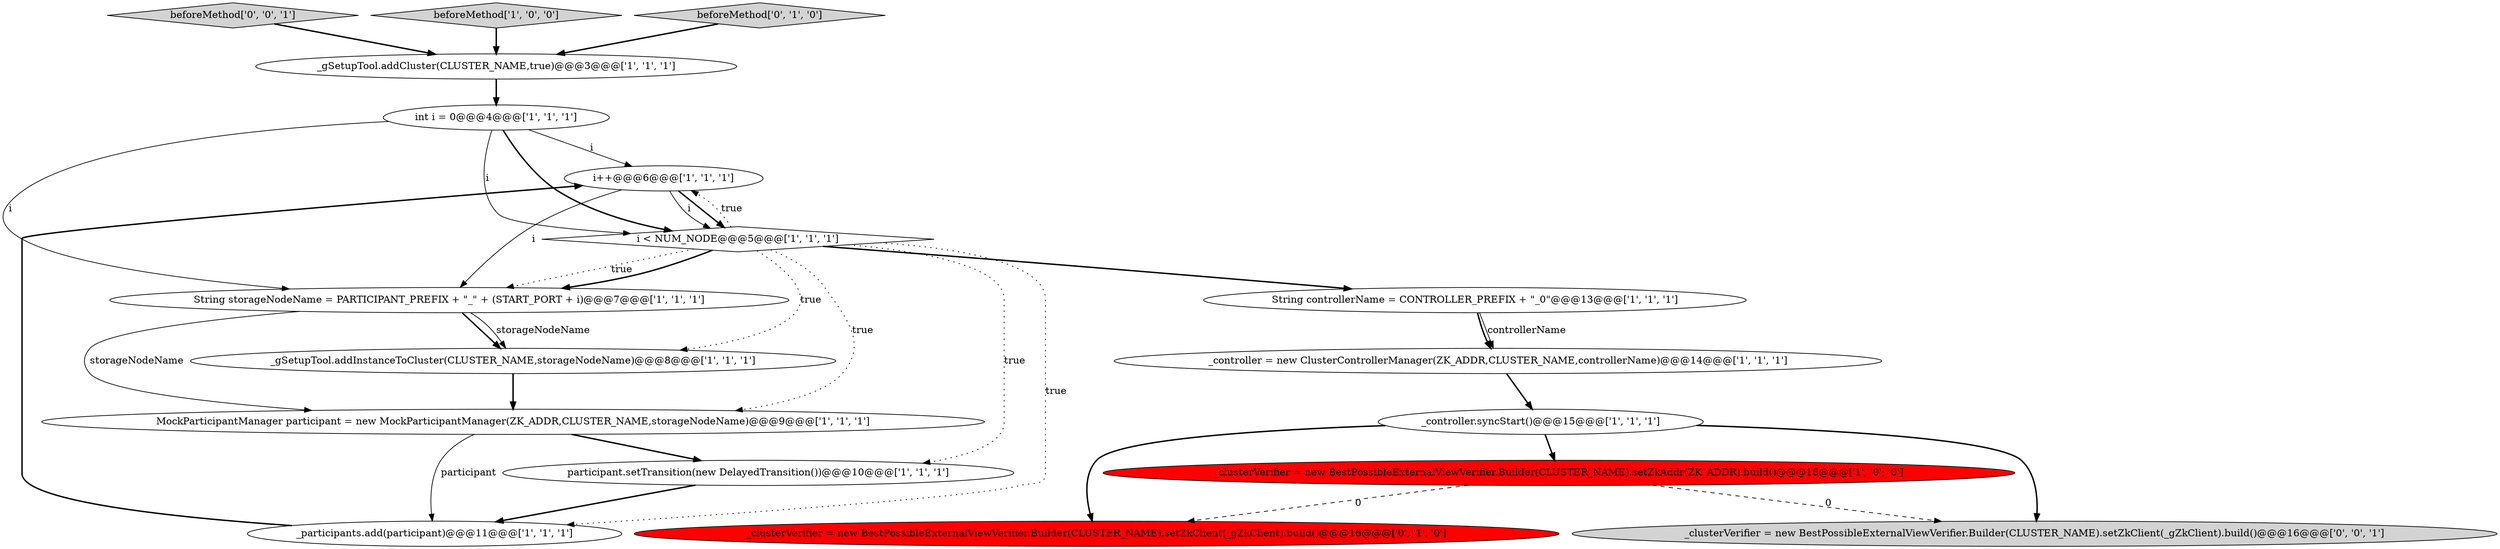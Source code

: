 digraph {
9 [style = filled, label = "i++@@@6@@@['1', '1', '1']", fillcolor = white, shape = ellipse image = "AAA0AAABBB1BBB"];
5 [style = filled, label = "i < NUM_NODE@@@5@@@['1', '1', '1']", fillcolor = white, shape = diamond image = "AAA0AAABBB1BBB"];
17 [style = filled, label = "_clusterVerifier = new BestPossibleExternalViewVerifier.Builder(CLUSTER_NAME).setZkClient(_gZkClient).build()@@@16@@@['0', '0', '1']", fillcolor = lightgray, shape = ellipse image = "AAA0AAABBB3BBB"];
16 [style = filled, label = "beforeMethod['0', '0', '1']", fillcolor = lightgray, shape = diamond image = "AAA0AAABBB3BBB"];
10 [style = filled, label = "_participants.add(participant)@@@11@@@['1', '1', '1']", fillcolor = white, shape = ellipse image = "AAA0AAABBB1BBB"];
11 [style = filled, label = "beforeMethod['1', '0', '0']", fillcolor = lightgray, shape = diamond image = "AAA0AAABBB1BBB"];
2 [style = filled, label = "_clusterVerifier = new BestPossibleExternalViewVerifier.Builder(CLUSTER_NAME).setZkAddr(ZK_ADDR).build()@@@16@@@['1', '0', '0']", fillcolor = red, shape = ellipse image = "AAA1AAABBB1BBB"];
1 [style = filled, label = "_gSetupTool.addInstanceToCluster(CLUSTER_NAME,storageNodeName)@@@8@@@['1', '1', '1']", fillcolor = white, shape = ellipse image = "AAA0AAABBB1BBB"];
8 [style = filled, label = "_controller = new ClusterControllerManager(ZK_ADDR,CLUSTER_NAME,controllerName)@@@14@@@['1', '1', '1']", fillcolor = white, shape = ellipse image = "AAA0AAABBB1BBB"];
12 [style = filled, label = "_controller.syncStart()@@@15@@@['1', '1', '1']", fillcolor = white, shape = ellipse image = "AAA0AAABBB1BBB"];
14 [style = filled, label = "_clusterVerifier = new BestPossibleExternalViewVerifier.Builder(CLUSTER_NAME).setZkClient(_gZkClient).build()@@@16@@@['0', '1', '0']", fillcolor = red, shape = ellipse image = "AAA1AAABBB2BBB"];
6 [style = filled, label = "String controllerName = CONTROLLER_PREFIX + \"_0\"@@@13@@@['1', '1', '1']", fillcolor = white, shape = ellipse image = "AAA0AAABBB1BBB"];
0 [style = filled, label = "_gSetupTool.addCluster(CLUSTER_NAME,true)@@@3@@@['1', '1', '1']", fillcolor = white, shape = ellipse image = "AAA0AAABBB1BBB"];
7 [style = filled, label = "String storageNodeName = PARTICIPANT_PREFIX + \"_\" + (START_PORT + i)@@@7@@@['1', '1', '1']", fillcolor = white, shape = ellipse image = "AAA0AAABBB1BBB"];
4 [style = filled, label = "participant.setTransition(new DelayedTransition())@@@10@@@['1', '1', '1']", fillcolor = white, shape = ellipse image = "AAA0AAABBB1BBB"];
15 [style = filled, label = "beforeMethod['0', '1', '0']", fillcolor = lightgray, shape = diamond image = "AAA0AAABBB2BBB"];
3 [style = filled, label = "int i = 0@@@4@@@['1', '1', '1']", fillcolor = white, shape = ellipse image = "AAA0AAABBB1BBB"];
13 [style = filled, label = "MockParticipantManager participant = new MockParticipantManager(ZK_ADDR,CLUSTER_NAME,storageNodeName)@@@9@@@['1', '1', '1']", fillcolor = white, shape = ellipse image = "AAA0AAABBB1BBB"];
0->3 [style = bold, label=""];
4->10 [style = bold, label=""];
16->0 [style = bold, label=""];
7->1 [style = bold, label=""];
3->5 [style = solid, label="i"];
9->5 [style = solid, label="i"];
5->10 [style = dotted, label="true"];
5->1 [style = dotted, label="true"];
3->7 [style = solid, label="i"];
12->17 [style = bold, label=""];
2->17 [style = dashed, label="0"];
1->13 [style = bold, label=""];
5->4 [style = dotted, label="true"];
5->13 [style = dotted, label="true"];
12->2 [style = bold, label=""];
3->5 [style = bold, label=""];
11->0 [style = bold, label=""];
3->9 [style = solid, label="i"];
7->1 [style = solid, label="storageNodeName"];
13->10 [style = solid, label="participant"];
5->6 [style = bold, label=""];
2->14 [style = dashed, label="0"];
5->7 [style = dotted, label="true"];
15->0 [style = bold, label=""];
6->8 [style = bold, label=""];
12->14 [style = bold, label=""];
9->5 [style = bold, label=""];
7->13 [style = solid, label="storageNodeName"];
5->7 [style = bold, label=""];
5->9 [style = dotted, label="true"];
10->9 [style = bold, label=""];
9->7 [style = solid, label="i"];
6->8 [style = solid, label="controllerName"];
8->12 [style = bold, label=""];
13->4 [style = bold, label=""];
}
